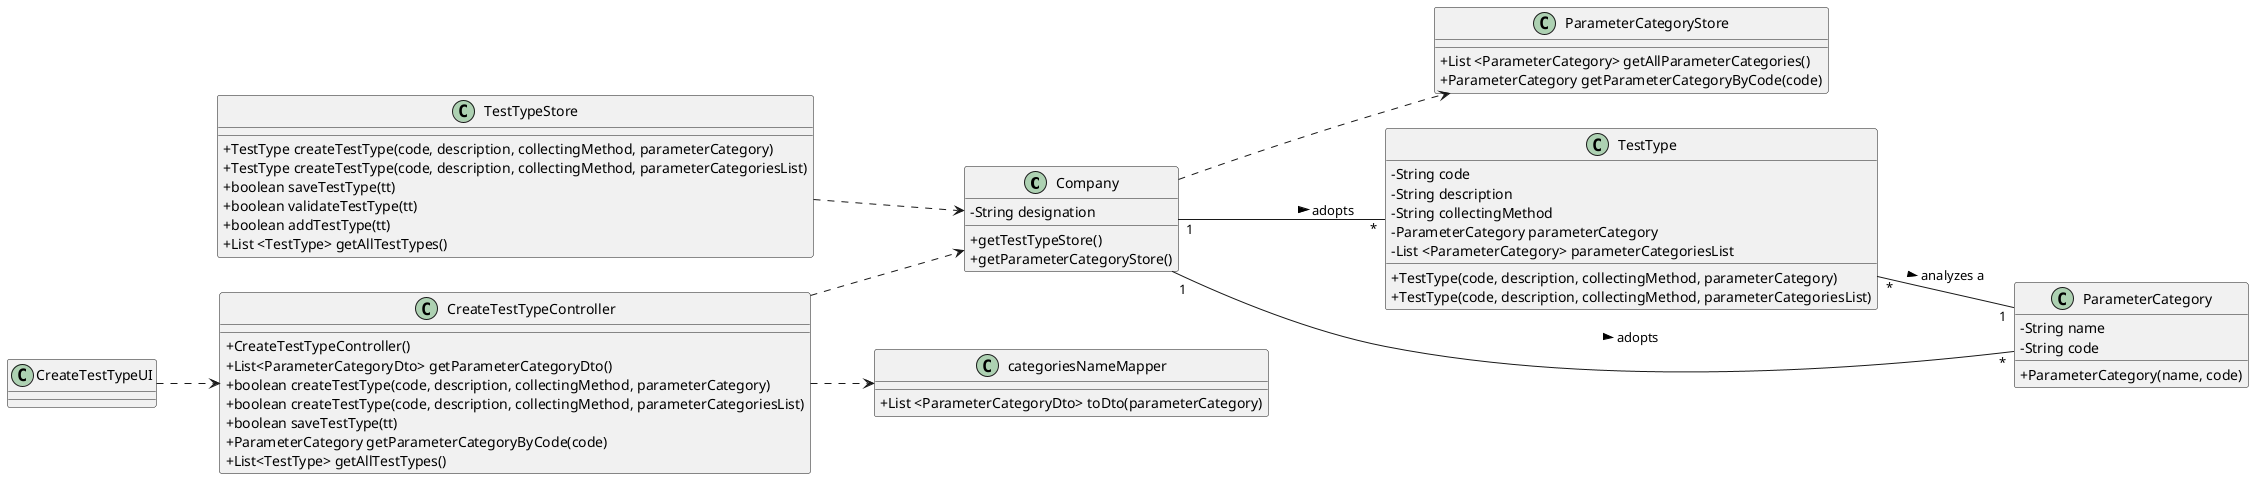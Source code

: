 @startuml
skinparam classAttributeIconSize 0
left to right direction

class "Company" as C {
-String designation
+getTestTypeStore()
+getParameterCategoryStore()
}

class "categoriesNameMapper" as cNM {
+List <ParameterCategoryDto> toDto(parameterCategory)
}

class "TestTypeStore" as TTS{
+TestType createTestType(code, description, collectingMethod, parameterCategory)
+TestType createTestType(code, description, collectingMethod, parameterCategoriesList)
+boolean saveTestType(tt)
+boolean validateTestType(tt)
+boolean addTestType(tt)
+List <TestType> getAllTestTypes()
}

class "ParameterCategoryStore" as PCS{
+List <ParameterCategory> getAllParameterCategories()
+ParameterCategory getParameterCategoryByCode(code)
}

class "TestType" as TT {
-String code
-String description
-String collectingMethod
-ParameterCategory parameterCategory
-List <ParameterCategory> parameterCategoriesList
+TestType(code, description, collectingMethod, parameterCategory)
+TestType(code, description, collectingMethod, parameterCategoriesList)
}

class "CreateTestTypeController" as CTTC {
+CreateTestTypeController()
+List<ParameterCategoryDto> getParameterCategoryDto()
+boolean createTestType(code, description, collectingMethod, parameterCategory)
+boolean createTestType(code, description, collectingMethod, parameterCategoriesList)
+boolean saveTestType(tt)
+ParameterCategory getParameterCategoryByCode(code)
+List<TestType> getAllTestTypes()
}

class "ParameterCategory" as PC{
-String name
-String code
+ParameterCategory(name, code)
}

class "CreateTestTypeUI" as CTTUI
class "TestType" as TT
class "CreateTestTypeController" as CTTC

CTTUI ..> CTTC

C ..> PCS

TTS ..> C


CTTC ..> C
CTTC ..> cNM

TT "*" -- "1" PC : > analyzes a

C "1" -- "*" TT : > adopts
C "1" -- "*" PC : > adopts

@enduml